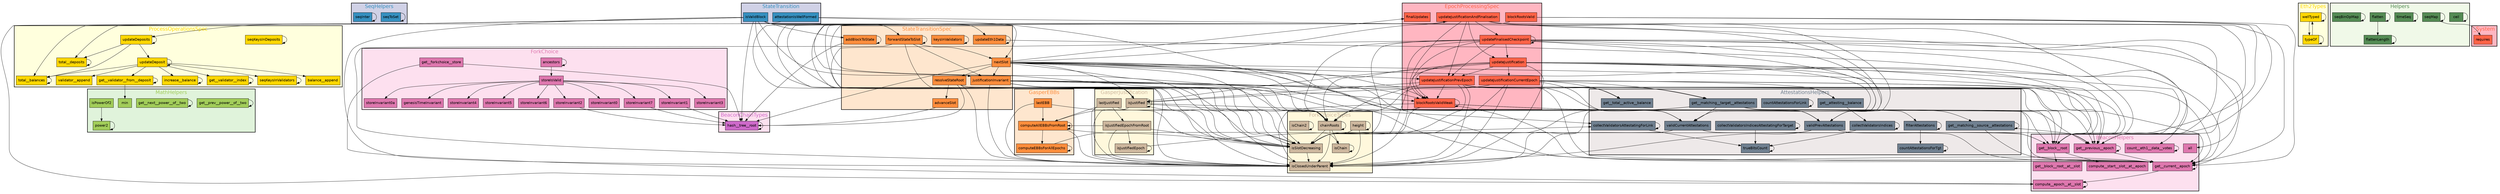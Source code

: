 digraph G {
fontname=helvetica;
subgraph cluster_SeqHelpers {
style=filled;
fontsize="20.0";
fillcolor="#d0d1e6";
fontcolor="#3690c0";
penwidth=2;
label=SeqHelpers;
seqToSet [shape=rectangle, style=filled, fontname=helvetica, fillcolor="#3690c0"];
seqInter [shape=rectangle, style=filled, fontname=helvetica, fillcolor="#3690c0"];
}

subgraph cluster_ForkChoiceTypes {
style=filled;
fontsize="20.0";
fillcolor=cornsilk;
fontcolor=bisque3;
penwidth=2;
label=ForkChoiceTypes;
isChain [shape=rectangle, style=filled, fontname=helvetica, fillcolor=bisque3];
height [shape=rectangle, style=filled, fontname=helvetica, fillcolor=bisque3];
chainRoots [shape=rectangle, style=filled, fontname=helvetica, fillcolor=bisque3];
isChain2 [shape=rectangle, style=filled, fontname=helvetica, fillcolor=bisque3];
isSlotDecreasing [shape=rectangle, style=filled, fontname=helvetica, fillcolor=bisque3];
isClosedUnderParent [shape=rectangle, style=filled, fontname=helvetica, fillcolor=bisque3];
}

subgraph cluster_GasperEBBs {
style=filled;
fontsize="20.0";
fillcolor="#fee6ce";
fontcolor="#fd8d3c";
penwidth=2;
label=GasperEBBs;
lastEBB [shape=rectangle, style=filled, fontname=helvetica, fillcolor="#fd8d3c"];
computeAllEBBsFromRoot [shape=rectangle, style=filled, fontname=helvetica, fillcolor="#fd8d3c"];
computeEBBsForAllEpochs [shape=rectangle, style=filled, fontname=helvetica, fillcolor="#fd8d3c"];
}

subgraph cluster_ForkChoice {
style=filled;
fontsize="20.0";
fillcolor="#fde0ef";
fontcolor="#de77ae";
penwidth=2;
label=ForkChoice;
get__forkchoice__store [shape=rectangle, style=filled, fontname=helvetica, fillcolor="#de77ae"];
storeInvariant0a [shape=rectangle, style=filled, fontname=helvetica, fillcolor="#de77ae"];
genesisTimeInvariant [shape=rectangle, style=filled, fontname=helvetica, fillcolor="#de77ae"];
storeInvariant4 [shape=rectangle, style=filled, fontname=helvetica, fillcolor="#de77ae"];
storeIsValid [shape=rectangle, style=filled, fontname=helvetica, fillcolor="#de77ae"];
ancestors [shape=rectangle, style=filled, fontname=helvetica, fillcolor="#de77ae"];
storeInvariant5 [shape=rectangle, style=filled, fontname=helvetica, fillcolor="#de77ae"];
storeInvariant6 [shape=rectangle, style=filled, fontname=helvetica, fillcolor="#de77ae"];
storeInvariant7 [shape=rectangle, style=filled, fontname=helvetica, fillcolor="#de77ae"];
storeInvariant0 [shape=rectangle, style=filled, fontname=helvetica, fillcolor="#de77ae"];
storeInvariant1 [shape=rectangle, style=filled, fontname=helvetica, fillcolor="#de77ae"];
storeInvariant2 [shape=rectangle, style=filled, fontname=helvetica, fillcolor="#de77ae"];
storeInvariant3 [shape=rectangle, style=filled, fontname=helvetica, fillcolor="#de77ae"];
}

subgraph cluster_EpochProcessingSpec {
style=filled;
fontsize="20.0";
fillcolor=lightpink;
fontcolor=tomato;
penwidth=2;
label=EpochProcessingSpec;
blockRootsValid [shape=rectangle, style=filled, fontname=helvetica, fillcolor=tomato];
updateFinalisedCheckpoint [shape=rectangle, style=filled, fontname=helvetica, fillcolor=tomato];
updateJustificationPrevEpoch [shape=rectangle, style=filled, fontname=helvetica, fillcolor=tomato];
updateJustification [shape=rectangle, style=filled, fontname=helvetica, fillcolor=tomato];
blockRootsValidWeak [shape=rectangle, style=filled, fontname=helvetica, fillcolor=tomato];
updateJustificationCurrentEpoch [shape=rectangle, style=filled, fontname=helvetica, fillcolor=tomato];
updateJustificationAndFinalisation [shape=rectangle, style=filled, fontname=helvetica, fillcolor=tomato];
finalUpdates [shape=rectangle, style=filled, fontname=helvetica, fillcolor=tomato];
}

subgraph cluster_Eth2Types {
style=filled;
fontsize="20.0";
fillcolor="#ffffdd";
fontcolor=gold;
penwidth=2;
label=Eth2Types;
wellTyped [shape=rectangle, style=filled, fontname=helvetica, fillcolor=gold];
typeOf [shape=rectangle, style=filled, fontname=helvetica, fillcolor=gold];
}

subgraph cluster_MathHelpers {
style=filled;
fontsize="20.0";
fillcolor="#e0f3db";
fontcolor=darkolivegreen3;
penwidth=2;
label=MathHelpers;
get__prev__power__of__two [shape=rectangle, style=filled, fontname=helvetica, fillcolor=darkolivegreen3];
power2 [shape=rectangle, style=filled, fontname=helvetica, fillcolor=darkolivegreen3];
get__next__power__of__two [shape=rectangle, style=filled, fontname=helvetica, fillcolor=darkolivegreen3];
min [shape=rectangle, style=filled, fontname=helvetica, fillcolor=darkolivegreen3];
isPowerOf2 [shape=rectangle, style=filled, fontname=helvetica, fillcolor=darkolivegreen3];
}

subgraph cluster_BeaconChainTypes {
style=filled;
fontsize="20.0";
fillcolor="#fde0ef";
fontcolor=orchid3;
penwidth=2;
label=BeaconChainTypes;
hash__tree__root [shape=rectangle, style=filled, fontname=helvetica, fillcolor=orchid3];
}

subgraph cluster_AttestationsHelpers {
style=filled;
fontsize="20.0";
fillcolor=snow2;
fontcolor=slategrey;
penwidth=2;
label=AttestationsHelpers;
filterAttestations [shape=rectangle, style=filled, fontname=helvetica, fillcolor=slategrey];
get__total__active__balance [shape=rectangle, style=filled, fontname=helvetica, fillcolor=slategrey];
collectValidatorsAttestatingForLink [shape=rectangle, style=filled, fontname=helvetica, fillcolor=slategrey];
countAttestationsForTgt [shape=rectangle, style=filled, fontname=helvetica, fillcolor=slategrey];
countAttestationsForLink [shape=rectangle, style=filled, fontname=helvetica, fillcolor=slategrey];
get__matching__target__attestations [shape=rectangle, style=filled, fontname=helvetica, fillcolor=slategrey];
get__matching__source__attestations [shape=rectangle, style=filled, fontname=helvetica, fillcolor=slategrey];
collectValidatorsIndicesAttestatingForTarget [shape=rectangle, style=filled, fontname=helvetica, fillcolor=slategrey];
get__attesting__balance [shape=rectangle, style=filled, fontname=helvetica, fillcolor=slategrey];
collectValidatorsIndices [shape=rectangle, style=filled, fontname=helvetica, fillcolor=slategrey];
trueBitsCount [shape=rectangle, style=filled, fontname=helvetica, fillcolor=slategrey];
validCurrentAttestations [shape=rectangle, style=filled, fontname=helvetica, fillcolor=slategrey];
validPrevAttestations [shape=rectangle, style=filled, fontname=helvetica, fillcolor=slategrey];
}

subgraph cluster_Helpers {
style=filled;
fontsize="20.0";
fillcolor="#f0f9e8";
fontcolor=palegreen4;
penwidth=2;
label=Helpers;
ceil [shape=rectangle, style=filled, fontname=helvetica, fillcolor=palegreen4];
seqMap [shape=rectangle, style=filled, fontname=helvetica, fillcolor=palegreen4];
timeSeq [shape=rectangle, style=filled, fontname=helvetica, fillcolor=palegreen4];
flatten [shape=rectangle, style=filled, fontname=helvetica, fillcolor=palegreen4];
flattenLength [shape=rectangle, style=filled, fontname=helvetica, fillcolor=palegreen4];
seqBinOpMap [shape=rectangle, style=filled, fontname=helvetica, fillcolor=palegreen4];
}

subgraph cluster_StateTransition {
style=filled;
fontsize="20.0";
fillcolor="#d0d1e6";
fontcolor="#3690c0";
penwidth=2;
label=StateTransition;
attestationIsWellFormed [shape=rectangle, style=filled, fontname=helvetica, fillcolor="#3690c0"];
isValidBlock [shape=rectangle, style=filled, fontname=helvetica, fillcolor="#3690c0"];
}

subgraph cluster_GasperJustification {
style=filled;
fontsize="20.0";
fillcolor=cornsilk;
fontcolor=bisque3;
penwidth=2;
label=GasperJustification;
lastJustified [shape=rectangle, style=filled, fontname=helvetica, fillcolor=bisque3];
isJustified [shape=rectangle, style=filled, fontname=helvetica, fillcolor=bisque3];
isJustifiedEpochFromRoot [shape=rectangle, style=filled, fontname=helvetica, fillcolor=bisque3];
isJustifiedEpoch [shape=rectangle, style=filled, fontname=helvetica, fillcolor=bisque3];
}

subgraph cluster_StateTransitionSpec {
style=filled;
fontsize="20.0";
fillcolor="#fee6ce";
fontcolor="#fd8d3c";
penwidth=2;
label=StateTransitionSpec;
updateEth1Data [shape=rectangle, style=filled, fontname=helvetica, fillcolor="#fd8d3c"];
keysInValidators [shape=rectangle, style=filled, fontname=helvetica, fillcolor="#fd8d3c"];
nextSlot [shape=rectangle, style=filled, fontname=helvetica, fillcolor="#fd8d3c"];
justificationInvariant [shape=rectangle, style=filled, fontname=helvetica, fillcolor="#fd8d3c"];
advanceSlot [shape=rectangle, style=filled, fontname=helvetica, fillcolor="#fd8d3c"];
resolveStateRoot [shape=rectangle, style=filled, fontname=helvetica, fillcolor="#fd8d3c"];
addBlockToState [shape=rectangle, style=filled, fontname=helvetica, fillcolor="#fd8d3c"];
forwardStateToSlot [shape=rectangle, style=filled, fontname=helvetica, fillcolor="#fd8d3c"];
}

subgraph cluster_BeaconHelpers {
style=filled;
fontsize="20.0";
fillcolor="#fde0ef";
fontcolor="#de77ae";
penwidth=2;
label=BeaconHelpers;
all [shape=rectangle, style=filled, fontname=helvetica, fillcolor="#de77ae"];
get__current__epoch [shape=rectangle, style=filled, fontname=helvetica, fillcolor="#de77ae"];
compute__epoch__at__slot [shape=rectangle, style=filled, fontname=helvetica, fillcolor="#de77ae"];
get__previous__epoch [shape=rectangle, style=filled, fontname=helvetica, fillcolor="#de77ae"];
compute__start__slot__at__epoch [shape=rectangle, style=filled, fontname=helvetica, fillcolor="#de77ae"];
count__eth1__data__votes [shape=rectangle, style=filled, fontname=helvetica, fillcolor="#de77ae"];
get__block__root__at__slot [shape=rectangle, style=filled, fontname=helvetica, fillcolor="#de77ae"];
get__block__root [shape=rectangle, style=filled, fontname=helvetica, fillcolor="#de77ae"];
}

subgraph cluster__System {
style=filled;
fontsize="20.0";
fillcolor=lightpink;
fontcolor=tomato;
penwidth=2;
label=_System;
requires [shape=rectangle, style=filled, fontname=helvetica, fillcolor=tomato];
}

subgraph cluster_ProcessOperationsSpec {
style=filled;
fontsize="20.0";
fillcolor="#ffffdd";
fontcolor=gold;
penwidth=2;
label=ProcessOperationsSpec;
get__validator__index [shape=rectangle, style=filled, fontname=helvetica, fillcolor=gold];
updateDeposit [shape=rectangle, style=filled, fontname=helvetica, fillcolor=gold];
seqKeysInValidators [shape=rectangle, style=filled, fontname=helvetica, fillcolor=gold];
total__deposits [shape=rectangle, style=filled, fontname=helvetica, fillcolor=gold];
balance__append [shape=rectangle, style=filled, fontname=helvetica, fillcolor=gold];
total__balances [shape=rectangle, style=filled, fontname=helvetica, fillcolor=gold];
validator__append [shape=rectangle, style=filled, fontname=helvetica, fillcolor=gold];
seqKeysInDeposits [shape=rectangle, style=filled, fontname=helvetica, fillcolor=gold];
get__validator__from__deposit [shape=rectangle, style=filled, fontname=helvetica, fillcolor=gold];
increase__balance [shape=rectangle, style=filled, fontname=helvetica, fillcolor=gold];
updateDeposits [shape=rectangle, style=filled, fontname=helvetica, fillcolor=gold];
}

lastEBB -> computeAllEBBsFromRoot;
lastEBB -> isClosedUnderParent;
lastEBB -> isSlotDecreasing;
updateEth1Data -> count__eth1__data__votes;
updateEth1Data -> updateEth1Data;
blockRootsValid -> chainRoots;
blockRootsValid -> get__block__root;
blockRootsValid -> get__current__epoch;
blockRootsValid -> get__previous__epoch;
blockRootsValid -> isClosedUnderParent;
blockRootsValid -> isSlotDecreasing;
updateFinalisedCheckpoint -> all;
updateFinalisedCheckpoint -> blockRootsValidWeak;
updateFinalisedCheckpoint -> chainRoots;
updateFinalisedCheckpoint -> get__block__root;
updateFinalisedCheckpoint -> get__current__epoch;
updateFinalisedCheckpoint -> get__previous__epoch;
updateFinalisedCheckpoint -> isClosedUnderParent;
updateFinalisedCheckpoint -> isJustified;
updateFinalisedCheckpoint -> isSlotDecreasing;
updateFinalisedCheckpoint -> updateFinalisedCheckpoint;
updateFinalisedCheckpoint -> updateJustification;
updateFinalisedCheckpoint -> updateJustificationPrevEpoch;
updateFinalisedCheckpoint -> validCurrentAttestations;
updateFinalisedCheckpoint -> validPrevAttestations;
get__prev__power__of__two -> get__prev__power__of__two;
keysInValidators -> keysInValidators;
get__forkchoice__store -> compute__epoch__at__slot;
get__forkchoice__store -> hash__tree__root;
nextSlot -> blockRootsValidWeak;
nextSlot -> chainRoots;
nextSlot -> finalUpdates;
nextSlot -> get__block__root;
nextSlot -> get__current__epoch;
nextSlot -> get__previous__epoch;
nextSlot -> hash__tree__root;
nextSlot -> isClosedUnderParent;
nextSlot -> isJustified;
nextSlot -> isSlotDecreasing;
nextSlot -> justificationInvariant;
nextSlot -> resolveStateRoot;
nextSlot -> updateJustificationAndFinalisation;
nextSlot -> updateJustificationPrevEpoch;
nextSlot -> validCurrentAttestations;
nextSlot -> validPrevAttestations;
get__validator__index -> get__validator__index;
lastJustified -> computeAllEBBsFromRoot;
lastJustified -> isClosedUnderParent;
lastJustified -> isJustifiedEpochFromRoot;
lastJustified -> isSlotDecreasing;
isChain -> isChain;
updateDeposit -> balance__append;
updateDeposit -> get__validator__from__deposit;
updateDeposit -> get__validator__index;
updateDeposit -> increase__balance;
updateDeposit -> seqKeysInValidators;
updateDeposit -> total__balances;
updateDeposit -> updateDeposit;
updateDeposit -> validator__append;
ceil -> ceil;
filterAttestations -> countAttestationsForTgt;
filterAttestations -> filterAttestations;
justificationInvariant -> blockRootsValidWeak;
justificationInvariant -> chainRoots;
justificationInvariant -> get__block__root;
justificationInvariant -> get__current__epoch;
justificationInvariant -> get__previous__epoch;
justificationInvariant -> isClosedUnderParent;
justificationInvariant -> isJustified;
justificationInvariant -> isSlotDecreasing;
justificationInvariant -> validCurrentAttestations;
justificationInvariant -> validPrevAttestations;
seqToSet -> seqToSet;
updateJustificationPrevEpoch -> blockRootsValidWeak;
updateJustificationPrevEpoch -> chainRoots;
updateJustificationPrevEpoch -> get__attesting__balance;
updateJustificationPrevEpoch -> get__block__root;
updateJustificationPrevEpoch -> get__current__epoch;
updateJustificationPrevEpoch -> get__matching__target__attestations;
updateJustificationPrevEpoch -> get__previous__epoch;
updateJustificationPrevEpoch -> get__total__active__balance;
updateJustificationPrevEpoch -> isClosedUnderParent;
updateJustificationPrevEpoch -> isJustified;
updateJustificationPrevEpoch -> isSlotDecreasing;
updateJustificationPrevEpoch -> validPrevAttestations;
advanceSlot -> hash__tree__root;
get__current__epoch -> compute__epoch__at__slot;
get__current__epoch -> get__current__epoch;
seqInter -> seqInter;
seqMap -> requires;
seqMap -> seqMap;
timeSeq -> timeSeq;
compute__epoch__at__slot -> compute__epoch__at__slot;
flatten -> flatten;
flatten -> flattenLength;
resolveStateRoot -> advanceSlot;
resolveStateRoot -> blockRootsValidWeak;
resolveStateRoot -> hash__tree__root;
resolveStateRoot -> isClosedUnderParent;
resolveStateRoot -> isSlotDecreasing;
seqKeysInValidators -> seqKeysInValidators;
updateJustification -> blockRootsValidWeak;
updateJustification -> chainRoots;
updateJustification -> get__block__root;
updateJustification -> get__current__epoch;
updateJustification -> get__previous__epoch;
updateJustification -> isClosedUnderParent;
updateJustification -> isJustified;
updateJustification -> isSlotDecreasing;
updateJustification -> updateJustificationCurrentEpoch;
updateJustification -> updateJustificationPrevEpoch;
updateJustification -> validCurrentAttestations;
updateJustification -> validPrevAttestations;
total__deposits -> total__deposits;
blockRootsValidWeak -> blockRootsValidWeak;
blockRootsValidWeak -> chainRoots;
blockRootsValidWeak -> get__block__root;
blockRootsValidWeak -> get__current__epoch;
blockRootsValidWeak -> get__previous__epoch;
blockRootsValidWeak -> isClosedUnderParent;
blockRootsValidWeak -> isSlotDecreasing;
get__previous__epoch -> get__current__epoch;
get__previous__epoch -> get__previous__epoch;
isJustified -> chainRoots;
isJustified -> collectValidatorsAttestatingForLink;
isJustified -> isClosedUnderParent;
isJustified -> isJustified;
isJustified -> isSlotDecreasing;
hash__tree__root -> hash__tree__root;
collectValidatorsAttestatingForLink -> collectValidatorsAttestatingForLink;
collectValidatorsAttestatingForLink -> trueBitsCount;
updateJustificationCurrentEpoch -> chainRoots;
updateJustificationCurrentEpoch -> get__attesting__balance;
updateJustificationCurrentEpoch -> get__block__root;
updateJustificationCurrentEpoch -> get__current__epoch;
updateJustificationCurrentEpoch -> get__matching__target__attestations;
updateJustificationCurrentEpoch -> get__total__active__balance;
updateJustificationCurrentEpoch -> isClosedUnderParent;
updateJustificationCurrentEpoch -> isJustified;
updateJustificationCurrentEpoch -> isSlotDecreasing;
updateJustificationCurrentEpoch -> validCurrentAttestations;
wellTyped -> typeOf;
wellTyped -> wellTyped;
updateJustificationAndFinalisation -> blockRootsValidWeak;
updateJustificationAndFinalisation -> chainRoots;
updateJustificationAndFinalisation -> get__block__root;
updateJustificationAndFinalisation -> get__current__epoch;
updateJustificationAndFinalisation -> get__previous__epoch;
updateJustificationAndFinalisation -> isClosedUnderParent;
updateJustificationAndFinalisation -> isJustified;
updateJustificationAndFinalisation -> isSlotDecreasing;
updateJustificationAndFinalisation -> updateFinalisedCheckpoint;
updateJustificationAndFinalisation -> updateJustification;
updateJustificationAndFinalisation -> updateJustificationPrevEpoch;
updateJustificationAndFinalisation -> validCurrentAttestations;
updateJustificationAndFinalisation -> validPrevAttestations;
height -> height;
height -> isClosedUnderParent;
height -> isSlotDecreasing;
storeIsValid -> genesisTimeInvariant;
storeIsValid -> storeInvariant0;
storeIsValid -> storeInvariant0a;
storeIsValid -> storeInvariant1;
storeIsValid -> storeInvariant2;
storeIsValid -> storeInvariant3;
storeIsValid -> storeInvariant4;
storeIsValid -> storeInvariant5;
storeIsValid -> storeInvariant6;
storeIsValid -> storeInvariant7;
typeOf -> typeOf;
typeOf -> wellTyped;
countAttestationsForTgt -> countAttestationsForTgt;
count__eth1__data__votes -> count__eth1__data__votes;
flattenLength -> flattenLength;
attestationIsWellFormed -> compute__epoch__at__slot;
attestationIsWellFormed -> get__current__epoch;
attestationIsWellFormed -> get__previous__epoch;
get__block__root -> compute__start__slot__at__epoch;
get__block__root -> get__block__root__at__slot;
countAttestationsForLink -> countAttestationsForLink;
power2 -> power2;
get__matching__target__attestations -> filterAttestations;
get__matching__target__attestations -> get__block__root;
get__matching__target__attestations -> get__current__epoch;
get__matching__target__attestations -> get__matching__source__attestations;
get__matching__target__attestations -> get__previous__epoch;
get__matching__target__attestations -> isClosedUnderParent;
get__matching__target__attestations -> isSlotDecreasing;
get__matching__target__attestations -> validCurrentAttestations;
get__matching__target__attestations -> validPrevAttestations;
get__matching__source__attestations -> get__current__epoch;
get__matching__source__attestations -> get__matching__source__attestations;
get__matching__source__attestations -> get__previous__epoch;
computeAllEBBsFromRoot -> chainRoots;
computeAllEBBsFromRoot -> computeAllEBBsFromRoot;
computeAllEBBsFromRoot -> computeEBBsForAllEpochs;
computeAllEBBsFromRoot -> isClosedUnderParent;
computeAllEBBsFromRoot -> isSlotDecreasing;
get__next__power__of__two -> get__next__power__of__two;
isValidBlock -> addBlockToState;
isValidBlock -> forwardStateToSlot;
isValidBlock -> hash__tree__root;
isValidBlock -> isClosedUnderParent;
isValidBlock -> isSlotDecreasing;
isValidBlock -> justificationInvariant;
isValidBlock -> nextSlot;
isValidBlock -> total__balances;
isValidBlock -> total__deposits;
isValidBlock -> updateDeposits;
isValidBlock -> updateEth1Data;
total__balances -> total__balances;
addBlockToState -> addBlockToState;
addBlockToState -> hash__tree__root;
seqBinOpMap -> seqBinOpMap;
seqKeysInDeposits -> seqKeysInDeposits;
chainRoots -> chainRoots;
chainRoots -> isChain;
chainRoots -> isClosedUnderParent;
chainRoots -> isSlotDecreasing;
isChain2 -> isChain2;
collectValidatorsIndicesAttestatingForTarget -> collectValidatorsIndicesAttestatingForTarget;
collectValidatorsIndicesAttestatingForTarget -> trueBitsCount;
get__validator__from__deposit -> get__validator__from__deposit;
get__validator__from__deposit -> min;
ancestors -> ancestors;
ancestors -> storeIsValid;
get__attesting__balance -> collectValidatorsIndices;
collectValidatorsIndices -> collectValidatorsIndices;
collectValidatorsIndices -> trueBitsCount;
increase__balance -> increase__balance;
isPowerOf2 -> power2;
trueBitsCount -> trueBitsCount;
isSlotDecreasing -> isClosedUnderParent;
validCurrentAttestations -> get__block__root;
validCurrentAttestations -> get__current__epoch;
validCurrentAttestations -> isClosedUnderParent;
validCurrentAttestations -> isSlotDecreasing;
computeEBBsForAllEpochs -> computeEBBsForAllEpochs;
computeEBBsForAllEpochs -> isChain;
storeInvariant7 -> hash__tree__root;
storeInvariant1 -> hash__tree__root;
storeInvariant2 -> hash__tree__root;
isJustifiedEpochFromRoot -> computeAllEBBsFromRoot;
isJustifiedEpochFromRoot -> isClosedUnderParent;
isJustifiedEpochFromRoot -> isJustifiedEpoch;
isJustifiedEpochFromRoot -> isSlotDecreasing;
forwardStateToSlot -> forwardStateToSlot;
forwardStateToSlot -> isClosedUnderParent;
forwardStateToSlot -> isSlotDecreasing;
forwardStateToSlot -> justificationInvariant;
forwardStateToSlot -> nextSlot;
updateDeposits -> total__balances;
updateDeposits -> total__deposits;
updateDeposits -> updateDeposit;
updateDeposits -> updateDeposits;
validPrevAttestations -> get__block__root;
validPrevAttestations -> get__previous__epoch;
validPrevAttestations -> isClosedUnderParent;
validPrevAttestations -> isSlotDecreasing;
isJustifiedEpoch -> collectValidatorsAttestatingForLink;
isJustifiedEpoch -> isJustifiedEpoch;
}

